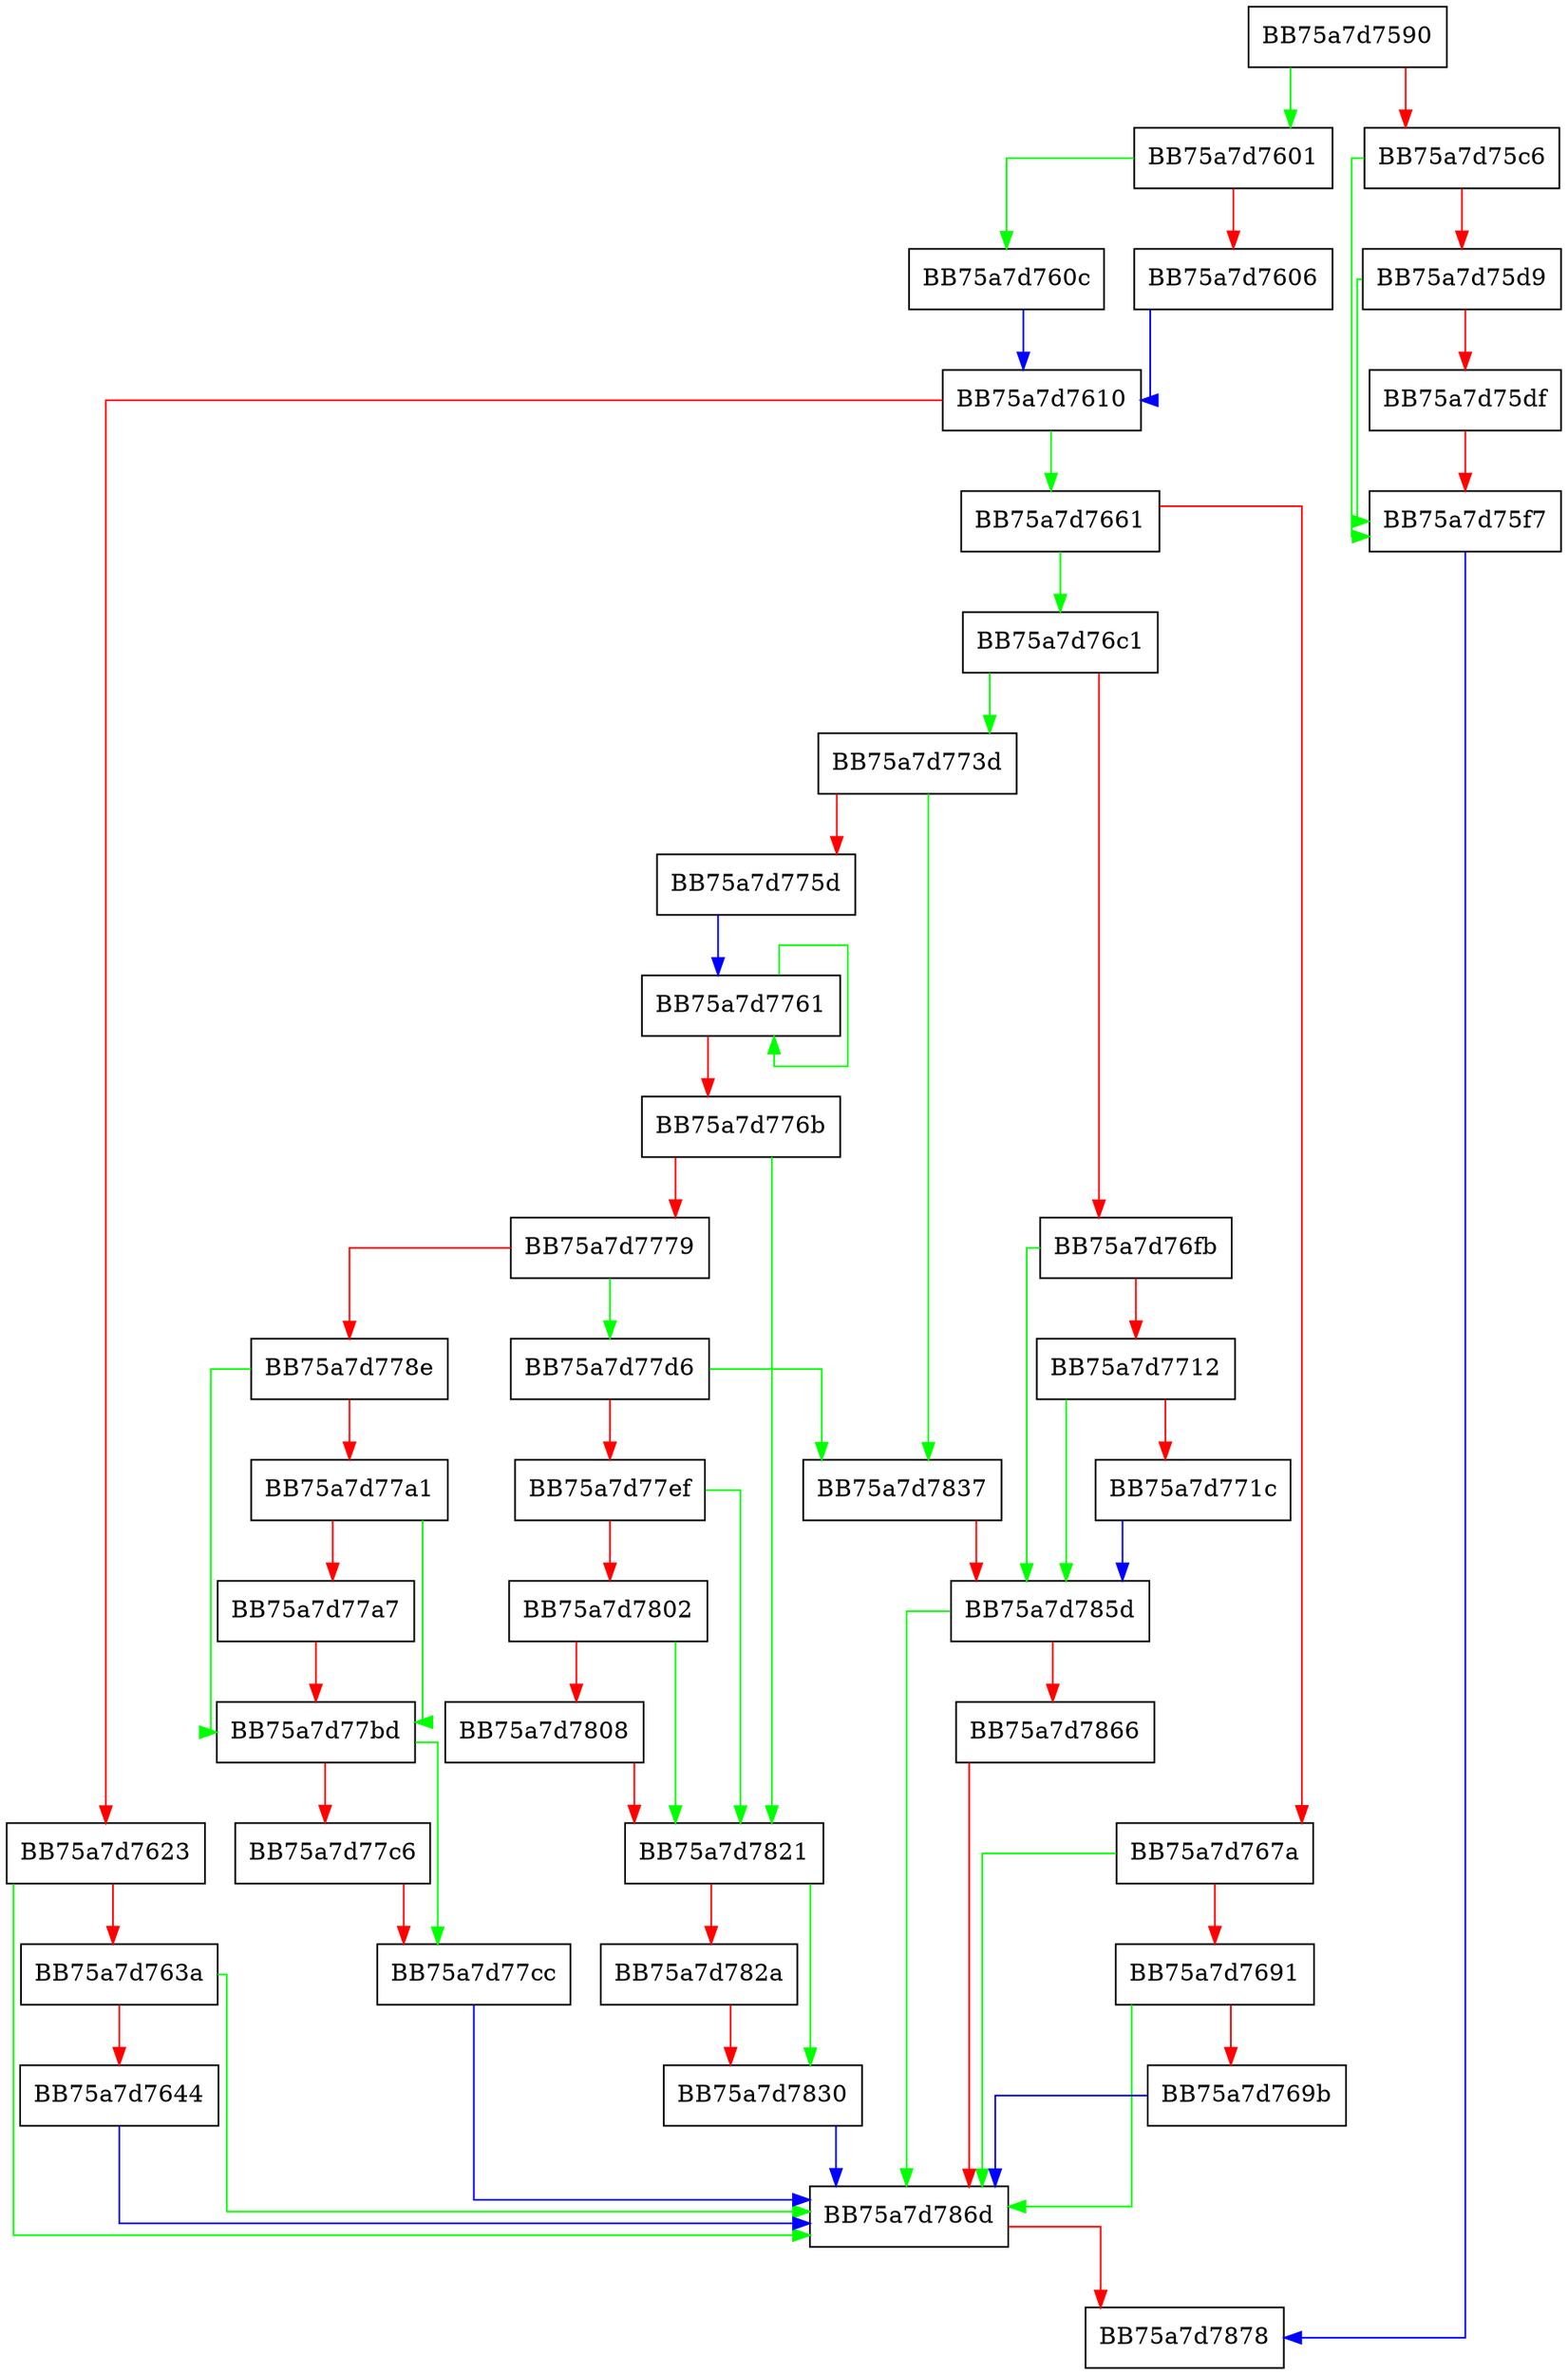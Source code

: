 digraph LoadNewHives {
  node [shape="box"];
  graph [splines=ortho];
  BB75a7d7590 -> BB75a7d7601 [color="green"];
  BB75a7d7590 -> BB75a7d75c6 [color="red"];
  BB75a7d75c6 -> BB75a7d75f7 [color="green"];
  BB75a7d75c6 -> BB75a7d75d9 [color="red"];
  BB75a7d75d9 -> BB75a7d75f7 [color="green"];
  BB75a7d75d9 -> BB75a7d75df [color="red"];
  BB75a7d75df -> BB75a7d75f7 [color="red"];
  BB75a7d75f7 -> BB75a7d7878 [color="blue"];
  BB75a7d7601 -> BB75a7d760c [color="green"];
  BB75a7d7601 -> BB75a7d7606 [color="red"];
  BB75a7d7606 -> BB75a7d7610 [color="blue"];
  BB75a7d760c -> BB75a7d7610 [color="blue"];
  BB75a7d7610 -> BB75a7d7661 [color="green"];
  BB75a7d7610 -> BB75a7d7623 [color="red"];
  BB75a7d7623 -> BB75a7d786d [color="green"];
  BB75a7d7623 -> BB75a7d763a [color="red"];
  BB75a7d763a -> BB75a7d786d [color="green"];
  BB75a7d763a -> BB75a7d7644 [color="red"];
  BB75a7d7644 -> BB75a7d786d [color="blue"];
  BB75a7d7661 -> BB75a7d76c1 [color="green"];
  BB75a7d7661 -> BB75a7d767a [color="red"];
  BB75a7d767a -> BB75a7d786d [color="green"];
  BB75a7d767a -> BB75a7d7691 [color="red"];
  BB75a7d7691 -> BB75a7d786d [color="green"];
  BB75a7d7691 -> BB75a7d769b [color="red"];
  BB75a7d769b -> BB75a7d786d [color="blue"];
  BB75a7d76c1 -> BB75a7d773d [color="green"];
  BB75a7d76c1 -> BB75a7d76fb [color="red"];
  BB75a7d76fb -> BB75a7d785d [color="green"];
  BB75a7d76fb -> BB75a7d7712 [color="red"];
  BB75a7d7712 -> BB75a7d785d [color="green"];
  BB75a7d7712 -> BB75a7d771c [color="red"];
  BB75a7d771c -> BB75a7d785d [color="blue"];
  BB75a7d773d -> BB75a7d7837 [color="green"];
  BB75a7d773d -> BB75a7d775d [color="red"];
  BB75a7d775d -> BB75a7d7761 [color="blue"];
  BB75a7d7761 -> BB75a7d7761 [color="green"];
  BB75a7d7761 -> BB75a7d776b [color="red"];
  BB75a7d776b -> BB75a7d7821 [color="green"];
  BB75a7d776b -> BB75a7d7779 [color="red"];
  BB75a7d7779 -> BB75a7d77d6 [color="green"];
  BB75a7d7779 -> BB75a7d778e [color="red"];
  BB75a7d778e -> BB75a7d77bd [color="green"];
  BB75a7d778e -> BB75a7d77a1 [color="red"];
  BB75a7d77a1 -> BB75a7d77bd [color="green"];
  BB75a7d77a1 -> BB75a7d77a7 [color="red"];
  BB75a7d77a7 -> BB75a7d77bd [color="red"];
  BB75a7d77bd -> BB75a7d77cc [color="green"];
  BB75a7d77bd -> BB75a7d77c6 [color="red"];
  BB75a7d77c6 -> BB75a7d77cc [color="red"];
  BB75a7d77cc -> BB75a7d786d [color="blue"];
  BB75a7d77d6 -> BB75a7d7837 [color="green"];
  BB75a7d77d6 -> BB75a7d77ef [color="red"];
  BB75a7d77ef -> BB75a7d7821 [color="green"];
  BB75a7d77ef -> BB75a7d7802 [color="red"];
  BB75a7d7802 -> BB75a7d7821 [color="green"];
  BB75a7d7802 -> BB75a7d7808 [color="red"];
  BB75a7d7808 -> BB75a7d7821 [color="red"];
  BB75a7d7821 -> BB75a7d7830 [color="green"];
  BB75a7d7821 -> BB75a7d782a [color="red"];
  BB75a7d782a -> BB75a7d7830 [color="red"];
  BB75a7d7830 -> BB75a7d786d [color="blue"];
  BB75a7d7837 -> BB75a7d785d [color="red"];
  BB75a7d785d -> BB75a7d786d [color="green"];
  BB75a7d785d -> BB75a7d7866 [color="red"];
  BB75a7d7866 -> BB75a7d786d [color="red"];
  BB75a7d786d -> BB75a7d7878 [color="red"];
}
